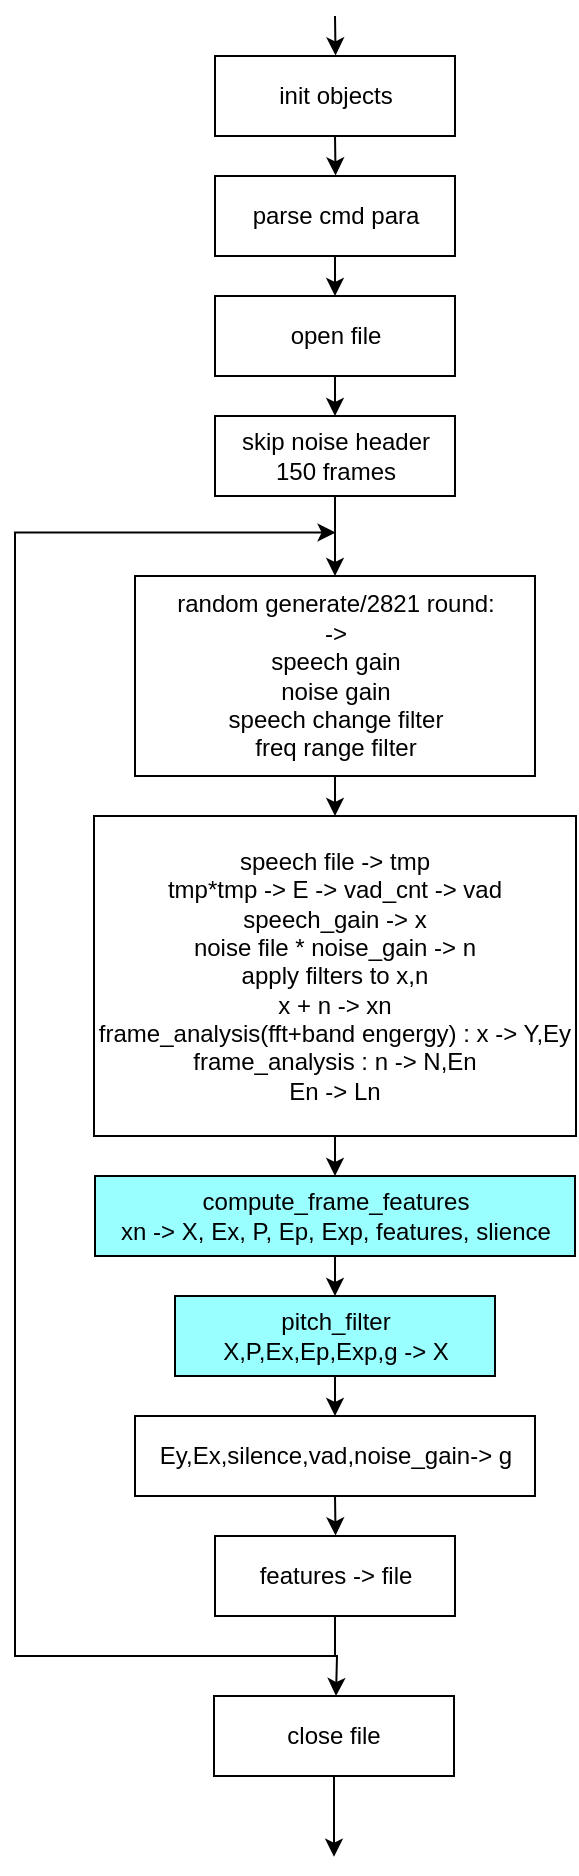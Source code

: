 <mxfile version="12.1.7" pages="1"><diagram id="xIDUEVVyYd0-txFxs969" name="Page-1"><mxGraphModel dx="826" dy="838" grid="1" gridSize="10" guides="1" tooltips="1" connect="1" arrows="1" fold="1" page="1" pageScale="1" pageWidth="827" pageHeight="1169" math="0" shadow="0"><root><mxCell id="0"/><mxCell id="1" parent="0"/><mxCell id="rLs74auJiG1DtLZ1izVM-31" style="edgeStyle=orthogonalEdgeStyle;rounded=0;orthogonalLoop=1;jettySize=auto;html=1;exitX=0.5;exitY=1;exitDx=0;exitDy=0;entryX=0.5;entryY=0;entryDx=0;entryDy=0;" parent="1" source="rLs74auJiG1DtLZ1izVM-32" target="rLs74auJiG1DtLZ1izVM-34" edge="1"><mxGeometry relative="1" as="geometry"/></mxCell><mxCell id="rLs74auJiG1DtLZ1izVM-32" value="parse cmd para" style="rounded=0;whiteSpace=wrap;html=1;" parent="1" vertex="1"><mxGeometry x="580.5" y="200" width="120" height="40" as="geometry"/></mxCell><mxCell id="rLs74auJiG1DtLZ1izVM-33" style="edgeStyle=orthogonalEdgeStyle;rounded=0;orthogonalLoop=1;jettySize=auto;html=1;exitX=0.5;exitY=1;exitDx=0;exitDy=0;entryX=0.5;entryY=0;entryDx=0;entryDy=0;" parent="1" source="rLs74auJiG1DtLZ1izVM-34" target="rLs74auJiG1DtLZ1izVM-36" edge="1"><mxGeometry relative="1" as="geometry"/></mxCell><mxCell id="rLs74auJiG1DtLZ1izVM-34" value="open file" style="rounded=0;whiteSpace=wrap;html=1;" parent="1" vertex="1"><mxGeometry x="580.5" y="260" width="120" height="40" as="geometry"/></mxCell><mxCell id="rLs74auJiG1DtLZ1izVM-35" style="edgeStyle=orthogonalEdgeStyle;rounded=0;orthogonalLoop=1;jettySize=auto;html=1;exitX=0.5;exitY=1;exitDx=0;exitDy=0;entryX=0.5;entryY=0;entryDx=0;entryDy=0;" parent="1" source="rLs74auJiG1DtLZ1izVM-36" target="rLs74auJiG1DtLZ1izVM-38" edge="1"><mxGeometry relative="1" as="geometry"/></mxCell><mxCell id="rLs74auJiG1DtLZ1izVM-36" value="skip noise header&lt;br&gt;150 frames" style="rounded=0;whiteSpace=wrap;html=1;" parent="1" vertex="1"><mxGeometry x="580.5" y="320" width="120" height="40" as="geometry"/></mxCell><mxCell id="rLs74auJiG1DtLZ1izVM-37" style="edgeStyle=orthogonalEdgeStyle;rounded=0;orthogonalLoop=1;jettySize=auto;html=1;exitX=0.5;exitY=1;exitDx=0;exitDy=0;entryX=0.5;entryY=0;entryDx=0;entryDy=0;" parent="1" source="rLs74auJiG1DtLZ1izVM-38" target="rLs74auJiG1DtLZ1izVM-40" edge="1"><mxGeometry relative="1" as="geometry"/></mxCell><mxCell id="rLs74auJiG1DtLZ1izVM-38" value="random generate/2821 round:&lt;br&gt;-&amp;gt; &lt;br&gt;speech gain&lt;br&gt;noise gain&lt;br&gt;speech change filter&lt;br&gt;freq range filter" style="rounded=0;whiteSpace=wrap;html=1;" parent="1" vertex="1"><mxGeometry x="540.5" y="400" width="200" height="100" as="geometry"/></mxCell><mxCell id="rLs74auJiG1DtLZ1izVM-39" style="edgeStyle=orthogonalEdgeStyle;rounded=0;orthogonalLoop=1;jettySize=auto;html=1;exitX=0.5;exitY=1;exitDx=0;exitDy=0;entryX=0.5;entryY=0;entryDx=0;entryDy=0;" parent="1" source="rLs74auJiG1DtLZ1izVM-40" target="rLs74auJiG1DtLZ1izVM-42" edge="1"><mxGeometry relative="1" as="geometry"/></mxCell><mxCell id="rLs74auJiG1DtLZ1izVM-40" value="speech file -&amp;gt; tmp&lt;br&gt;tmp*tmp -&amp;gt; E -&amp;gt; vad_cnt -&amp;gt; vad&lt;br&gt;speech_gain -&amp;gt; x&lt;br&gt;noise file * noise_gain -&amp;gt; n&lt;br&gt;apply filters to x,n&lt;br&gt;x + n -&amp;gt; xn&lt;br&gt;frame_analysis(fft+band engergy) : x -&amp;gt; Y,Ey&lt;br&gt;frame_analysis : n -&amp;gt; N,En&lt;br&gt;En -&amp;gt; Ln" style="rounded=0;whiteSpace=wrap;html=1;" parent="1" vertex="1"><mxGeometry x="520" y="520" width="241" height="160" as="geometry"/></mxCell><mxCell id="rLs74auJiG1DtLZ1izVM-41" style="edgeStyle=orthogonalEdgeStyle;rounded=0;orthogonalLoop=1;jettySize=auto;html=1;exitX=0.5;exitY=1;exitDx=0;exitDy=0;entryX=0.5;entryY=0;entryDx=0;entryDy=0;" parent="1" source="rLs74auJiG1DtLZ1izVM-42" target="rLs74auJiG1DtLZ1izVM-44" edge="1"><mxGeometry relative="1" as="geometry"/></mxCell><mxCell id="rLs74auJiG1DtLZ1izVM-42" value="compute_frame_features&lt;br&gt;xn -&amp;gt; X, Ex, P,&amp;nbsp;Ep, Exp, features, slience" style="rounded=0;whiteSpace=wrap;html=1;shadow=0;fillColor=#99FFFF;" parent="1" vertex="1"><mxGeometry x="520.5" y="700" width="240" height="40" as="geometry"/></mxCell><mxCell id="rLs74auJiG1DtLZ1izVM-43" style="edgeStyle=orthogonalEdgeStyle;rounded=0;orthogonalLoop=1;jettySize=auto;html=1;exitX=0.5;exitY=1;exitDx=0;exitDy=0;entryX=0.5;entryY=0;entryDx=0;entryDy=0;" parent="1" source="rLs74auJiG1DtLZ1izVM-44" target="rLs74auJiG1DtLZ1izVM-46" edge="1"><mxGeometry relative="1" as="geometry"/></mxCell><mxCell id="rLs74auJiG1DtLZ1izVM-44" value="pitch_filter&lt;br&gt;X,P,Ex,Ep,Exp,g -&amp;gt; X" style="rounded=0;whiteSpace=wrap;html=1;fillColor=#99FFFF;" parent="1" vertex="1"><mxGeometry x="560.5" y="760" width="160" height="40" as="geometry"/></mxCell><mxCell id="rLs74auJiG1DtLZ1izVM-45" style="edgeStyle=orthogonalEdgeStyle;rounded=0;orthogonalLoop=1;jettySize=auto;html=1;exitX=0.5;exitY=1;exitDx=0;exitDy=0;" parent="1" source="rLs74auJiG1DtLZ1izVM-46" edge="1"><mxGeometry relative="1" as="geometry"><mxPoint x="640.786" y="879.714" as="targetPoint"/></mxGeometry></mxCell><mxCell id="rLs74auJiG1DtLZ1izVM-46" value="Ey,Ex,silence,vad,noise_gain-&amp;gt; g" style="rounded=0;whiteSpace=wrap;html=1;" parent="1" vertex="1"><mxGeometry x="540.5" y="820" width="200" height="40" as="geometry"/></mxCell><mxCell id="rLs74auJiG1DtLZ1izVM-47" style="edgeStyle=orthogonalEdgeStyle;rounded=0;orthogonalLoop=1;jettySize=auto;html=1;exitX=0.5;exitY=1;exitDx=0;exitDy=0;" parent="1" source="rLs74auJiG1DtLZ1izVM-49" edge="1"><mxGeometry relative="1" as="geometry"><mxPoint x="641" y="960" as="targetPoint"/></mxGeometry></mxCell><mxCell id="rLs74auJiG1DtLZ1izVM-48" style="edgeStyle=orthogonalEdgeStyle;rounded=0;orthogonalLoop=1;jettySize=auto;html=1;exitX=0.5;exitY=1;exitDx=0;exitDy=0;" parent="1" source="rLs74auJiG1DtLZ1izVM-49" edge="1"><mxGeometry relative="1" as="geometry"><mxPoint x="640.786" y="378.286" as="targetPoint"/><Array as="points"><mxPoint x="640.5" y="940"/><mxPoint x="480.5" y="940"/><mxPoint x="480.5" y="378"/></Array></mxGeometry></mxCell><mxCell id="rLs74auJiG1DtLZ1izVM-49" value="features -&amp;gt; file" style="rounded=0;whiteSpace=wrap;html=1;" parent="1" vertex="1"><mxGeometry x="580.5" y="880" width="120" height="40" as="geometry"/></mxCell><mxCell id="rLs74auJiG1DtLZ1izVM-50" style="edgeStyle=orthogonalEdgeStyle;rounded=0;orthogonalLoop=1;jettySize=auto;html=1;exitX=0.5;exitY=1;exitDx=0;exitDy=0;entryX=0.5;entryY=0;entryDx=0;entryDy=0;" parent="1" source="rLs74auJiG1DtLZ1izVM-51" edge="1"><mxGeometry relative="1" as="geometry"><mxPoint x="640.786" y="199.714" as="targetPoint"/></mxGeometry></mxCell><mxCell id="rLs74auJiG1DtLZ1izVM-51" value="init objects" style="rounded=0;whiteSpace=wrap;html=1;" parent="1" vertex="1"><mxGeometry x="580.5" y="140" width="120" height="40" as="geometry"/></mxCell><mxCell id="rLs74auJiG1DtLZ1izVM-52" style="edgeStyle=orthogonalEdgeStyle;rounded=0;orthogonalLoop=1;jettySize=auto;html=1;exitX=0.5;exitY=1;exitDx=0;exitDy=0;entryX=0.5;entryY=0;entryDx=0;entryDy=0;" parent="1" edge="1"><mxGeometry relative="1" as="geometry"><mxPoint x="640.786" y="139.714" as="targetPoint"/><mxPoint x="640.5" y="120" as="sourcePoint"/></mxGeometry></mxCell><mxCell id="rLs74auJiG1DtLZ1izVM-57" style="edgeStyle=orthogonalEdgeStyle;rounded=0;orthogonalLoop=1;jettySize=auto;html=1;exitX=0.5;exitY=1;exitDx=0;exitDy=0;" parent="1" source="rLs74auJiG1DtLZ1izVM-54" edge="1"><mxGeometry relative="1" as="geometry"><mxPoint x="640" y="1040.333" as="targetPoint"/></mxGeometry></mxCell><mxCell id="rLs74auJiG1DtLZ1izVM-54" value="close file" style="rounded=0;whiteSpace=wrap;html=1;shadow=0;strokeColor=#000000;fillColor=none;" parent="1" vertex="1"><mxGeometry x="580" y="960" width="120" height="40" as="geometry"/></mxCell></root></mxGraphModel></diagram></mxfile>